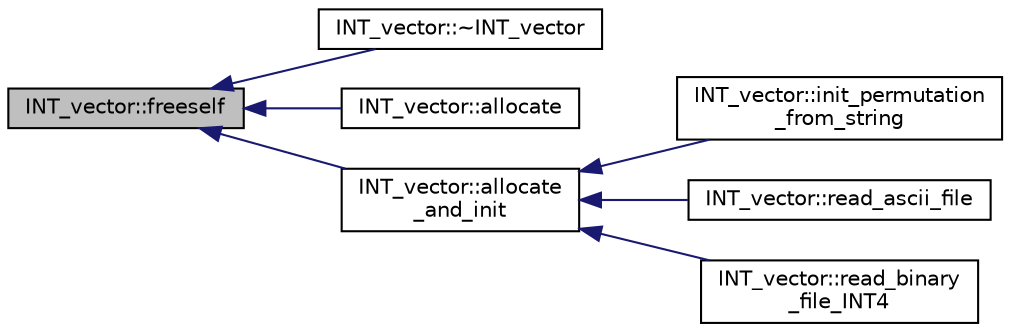 digraph "INT_vector::freeself"
{
  edge [fontname="Helvetica",fontsize="10",labelfontname="Helvetica",labelfontsize="10"];
  node [fontname="Helvetica",fontsize="10",shape=record];
  rankdir="LR";
  Node25 [label="INT_vector::freeself",height=0.2,width=0.4,color="black", fillcolor="grey75", style="filled", fontcolor="black"];
  Node25 -> Node26 [dir="back",color="midnightblue",fontsize="10",style="solid",fontname="Helvetica"];
  Node26 [label="INT_vector::~INT_vector",height=0.2,width=0.4,color="black", fillcolor="white", style="filled",URL="$d0/de0/class_i_n_t__vector.html#a7e7d670c7149f6fb835e864be692f41d"];
  Node25 -> Node27 [dir="back",color="midnightblue",fontsize="10",style="solid",fontname="Helvetica"];
  Node27 [label="INT_vector::allocate",height=0.2,width=0.4,color="black", fillcolor="white", style="filled",URL="$d0/de0/class_i_n_t__vector.html#acb3a236562329d1e2752003de9e44ae6"];
  Node25 -> Node28 [dir="back",color="midnightblue",fontsize="10",style="solid",fontname="Helvetica"];
  Node28 [label="INT_vector::allocate\l_and_init",height=0.2,width=0.4,color="black", fillcolor="white", style="filled",URL="$d0/de0/class_i_n_t__vector.html#a4d854da147ab1a8e8bb2940aa64bfd13"];
  Node28 -> Node29 [dir="back",color="midnightblue",fontsize="10",style="solid",fontname="Helvetica"];
  Node29 [label="INT_vector::init_permutation\l_from_string",height=0.2,width=0.4,color="black", fillcolor="white", style="filled",URL="$d0/de0/class_i_n_t__vector.html#a73a03d4d965633ee099a7b66f3f78e35"];
  Node28 -> Node30 [dir="back",color="midnightblue",fontsize="10",style="solid",fontname="Helvetica"];
  Node30 [label="INT_vector::read_ascii_file",height=0.2,width=0.4,color="black", fillcolor="white", style="filled",URL="$d0/de0/class_i_n_t__vector.html#ac39f7ae050d29ea8dadf2962c404aaba"];
  Node28 -> Node31 [dir="back",color="midnightblue",fontsize="10",style="solid",fontname="Helvetica"];
  Node31 [label="INT_vector::read_binary\l_file_INT4",height=0.2,width=0.4,color="black", fillcolor="white", style="filled",URL="$d0/de0/class_i_n_t__vector.html#a9dce169a497d15dcbf3f51726df20556"];
}
